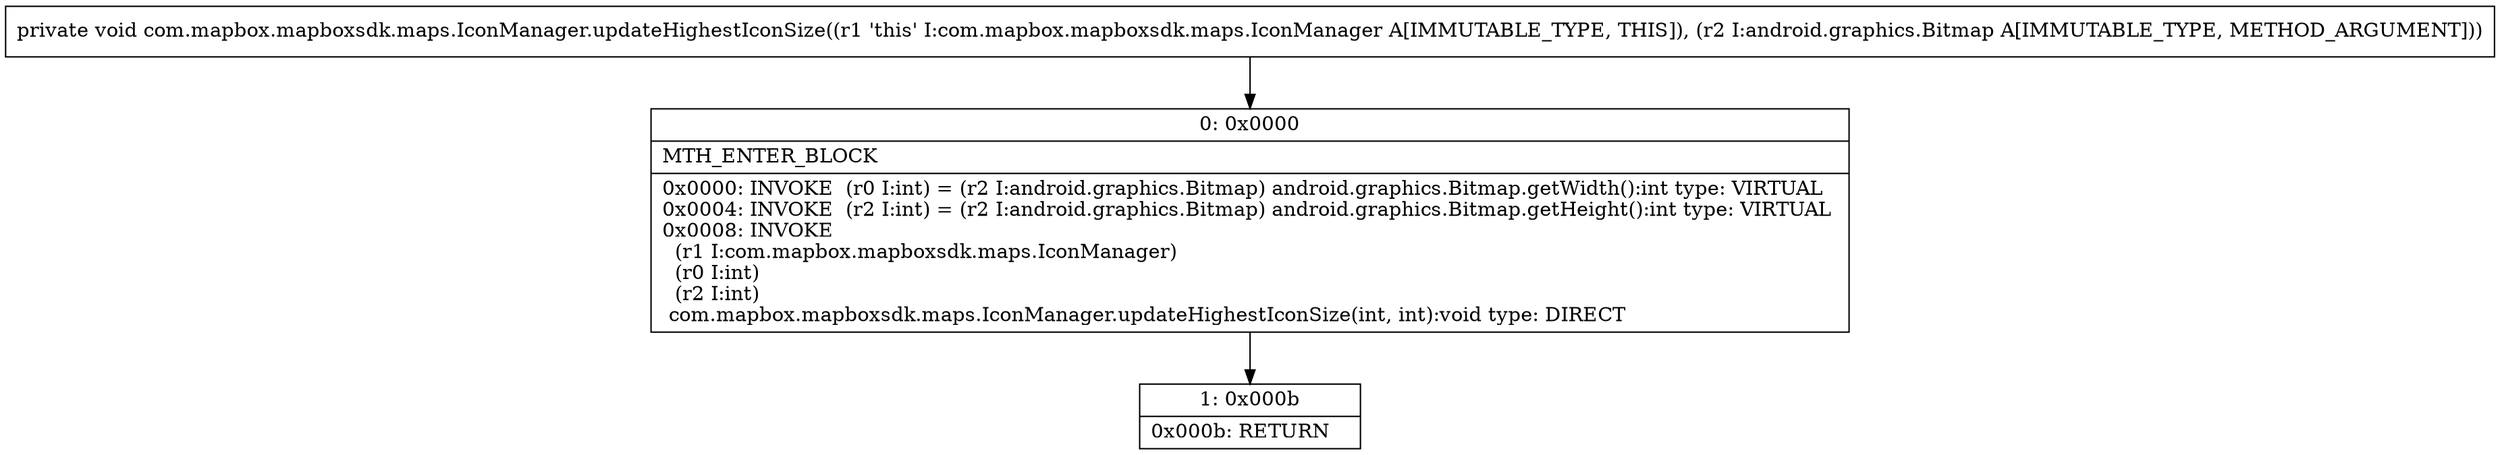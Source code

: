 digraph "CFG forcom.mapbox.mapboxsdk.maps.IconManager.updateHighestIconSize(Landroid\/graphics\/Bitmap;)V" {
Node_0 [shape=record,label="{0\:\ 0x0000|MTH_ENTER_BLOCK\l|0x0000: INVOKE  (r0 I:int) = (r2 I:android.graphics.Bitmap) android.graphics.Bitmap.getWidth():int type: VIRTUAL \l0x0004: INVOKE  (r2 I:int) = (r2 I:android.graphics.Bitmap) android.graphics.Bitmap.getHeight():int type: VIRTUAL \l0x0008: INVOKE  \l  (r1 I:com.mapbox.mapboxsdk.maps.IconManager)\l  (r0 I:int)\l  (r2 I:int)\l com.mapbox.mapboxsdk.maps.IconManager.updateHighestIconSize(int, int):void type: DIRECT \l}"];
Node_1 [shape=record,label="{1\:\ 0x000b|0x000b: RETURN   \l}"];
MethodNode[shape=record,label="{private void com.mapbox.mapboxsdk.maps.IconManager.updateHighestIconSize((r1 'this' I:com.mapbox.mapboxsdk.maps.IconManager A[IMMUTABLE_TYPE, THIS]), (r2 I:android.graphics.Bitmap A[IMMUTABLE_TYPE, METHOD_ARGUMENT])) }"];
MethodNode -> Node_0;
Node_0 -> Node_1;
}

